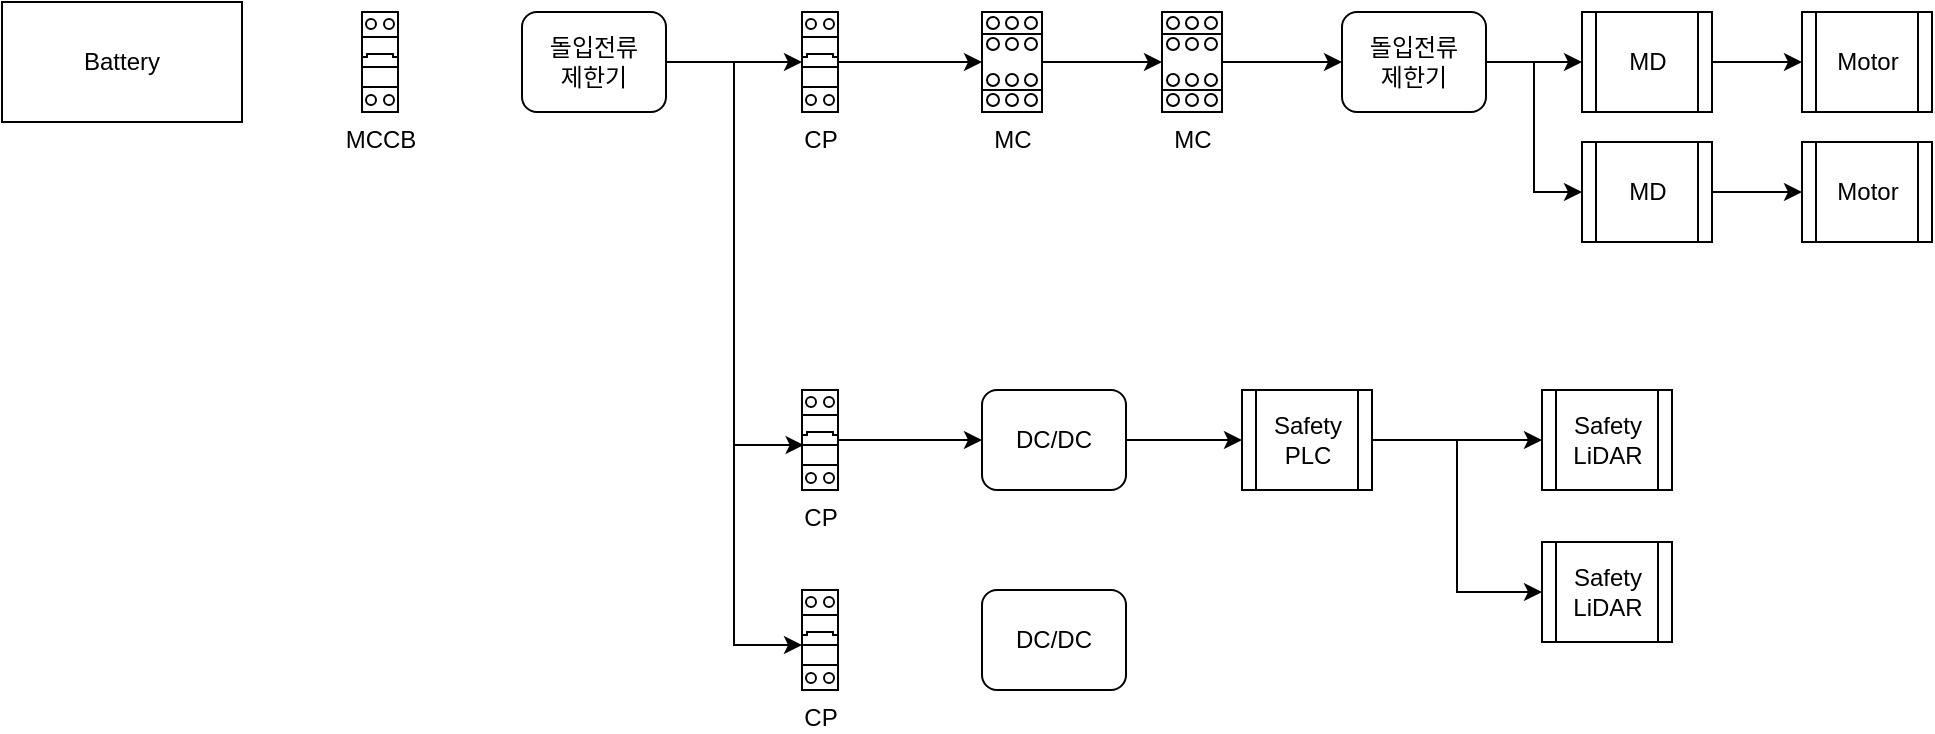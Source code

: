 <mxfile version="24.4.13" type="github">
  <diagram name="Page-1" id="099fd60b-425b-db50-ffb0-6b813814b670">
    <mxGraphModel dx="797" dy="433" grid="1" gridSize="10" guides="1" tooltips="1" connect="1" arrows="1" fold="1" page="1" pageScale="1" pageWidth="850" pageHeight="1100" background="none" math="0" shadow="0">
      <root>
        <mxCell id="0" />
        <mxCell id="1" parent="0" />
        <mxCell id="pMCfNqg7ZPAEMygRht30-1" value="Battery" style="rounded=0;whiteSpace=wrap;html=1;" vertex="1" parent="1">
          <mxGeometry x="30" y="70" width="120" height="60" as="geometry" />
        </mxCell>
        <mxCell id="pMCfNqg7ZPAEMygRht30-5" value="MCCB" style="verticalLabelPosition=bottom;dashed=0;shadow=0;html=1;align=center;verticalAlign=top;shape=mxgraph.cabinets.cb_2p;" vertex="1" parent="1">
          <mxGeometry x="210" y="75" width="18" height="50" as="geometry" />
        </mxCell>
        <mxCell id="pMCfNqg7ZPAEMygRht30-14" value="" style="edgeStyle=orthogonalEdgeStyle;rounded=0;orthogonalLoop=1;jettySize=auto;html=1;" edge="1" parent="1" source="pMCfNqg7ZPAEMygRht30-7" target="pMCfNqg7ZPAEMygRht30-8">
          <mxGeometry relative="1" as="geometry" />
        </mxCell>
        <mxCell id="pMCfNqg7ZPAEMygRht30-7" value="돌입전류&lt;div&gt;제한기&lt;/div&gt;" style="rounded=1;whiteSpace=wrap;html=1;" vertex="1" parent="1">
          <mxGeometry x="290" y="75" width="72" height="50" as="geometry" />
        </mxCell>
        <mxCell id="pMCfNqg7ZPAEMygRht30-24" value="" style="edgeStyle=orthogonalEdgeStyle;rounded=0;orthogonalLoop=1;jettySize=auto;html=1;" edge="1" parent="1" source="pMCfNqg7ZPAEMygRht30-8" target="pMCfNqg7ZPAEMygRht30-17">
          <mxGeometry relative="1" as="geometry" />
        </mxCell>
        <mxCell id="pMCfNqg7ZPAEMygRht30-8" value="CP" style="verticalLabelPosition=bottom;dashed=0;shadow=0;html=1;align=center;verticalAlign=top;shape=mxgraph.cabinets.cb_2p;" vertex="1" parent="1">
          <mxGeometry x="430" y="75" width="18" height="50" as="geometry" />
        </mxCell>
        <mxCell id="pMCfNqg7ZPAEMygRht30-35" value="" style="edgeStyle=orthogonalEdgeStyle;rounded=0;orthogonalLoop=1;jettySize=auto;html=1;" edge="1" parent="1" source="pMCfNqg7ZPAEMygRht30-9" target="pMCfNqg7ZPAEMygRht30-31">
          <mxGeometry relative="1" as="geometry" />
        </mxCell>
        <mxCell id="pMCfNqg7ZPAEMygRht30-9" value="DC/DC" style="rounded=1;whiteSpace=wrap;html=1;" vertex="1" parent="1">
          <mxGeometry x="520" y="264" width="72" height="50" as="geometry" />
        </mxCell>
        <mxCell id="pMCfNqg7ZPAEMygRht30-34" value="" style="edgeStyle=orthogonalEdgeStyle;rounded=0;orthogonalLoop=1;jettySize=auto;html=1;" edge="1" parent="1" source="pMCfNqg7ZPAEMygRht30-11" target="pMCfNqg7ZPAEMygRht30-9">
          <mxGeometry relative="1" as="geometry" />
        </mxCell>
        <mxCell id="pMCfNqg7ZPAEMygRht30-11" value="CP" style="verticalLabelPosition=bottom;dashed=0;shadow=0;html=1;align=center;verticalAlign=top;shape=mxgraph.cabinets.cb_2p;" vertex="1" parent="1">
          <mxGeometry x="430" y="264" width="18" height="50" as="geometry" />
        </mxCell>
        <mxCell id="pMCfNqg7ZPAEMygRht30-12" value="DC/DC" style="rounded=1;whiteSpace=wrap;html=1;" vertex="1" parent="1">
          <mxGeometry x="520" y="364" width="72" height="50" as="geometry" />
        </mxCell>
        <mxCell id="pMCfNqg7ZPAEMygRht30-13" value="CP" style="verticalLabelPosition=bottom;dashed=0;shadow=0;html=1;align=center;verticalAlign=top;shape=mxgraph.cabinets.cb_2p;" vertex="1" parent="1">
          <mxGeometry x="430" y="364" width="18" height="50" as="geometry" />
        </mxCell>
        <mxCell id="pMCfNqg7ZPAEMygRht30-15" style="edgeStyle=orthogonalEdgeStyle;rounded=0;orthogonalLoop=1;jettySize=auto;html=1;exitX=1;exitY=0.5;exitDx=0;exitDy=0;entryX=0.046;entryY=0.55;entryDx=0;entryDy=0;entryPerimeter=0;" edge="1" parent="1" source="pMCfNqg7ZPAEMygRht30-7" target="pMCfNqg7ZPAEMygRht30-11">
          <mxGeometry relative="1" as="geometry" />
        </mxCell>
        <mxCell id="pMCfNqg7ZPAEMygRht30-16" style="edgeStyle=orthogonalEdgeStyle;rounded=0;orthogonalLoop=1;jettySize=auto;html=1;exitX=1;exitY=0.5;exitDx=0;exitDy=0;entryX=0;entryY=0.55;entryDx=0;entryDy=0;entryPerimeter=0;" edge="1" parent="1" source="pMCfNqg7ZPAEMygRht30-7" target="pMCfNqg7ZPAEMygRht30-13">
          <mxGeometry relative="1" as="geometry" />
        </mxCell>
        <mxCell id="pMCfNqg7ZPAEMygRht30-25" value="" style="edgeStyle=orthogonalEdgeStyle;rounded=0;orthogonalLoop=1;jettySize=auto;html=1;" edge="1" parent="1" source="pMCfNqg7ZPAEMygRht30-17" target="pMCfNqg7ZPAEMygRht30-18">
          <mxGeometry relative="1" as="geometry" />
        </mxCell>
        <mxCell id="pMCfNqg7ZPAEMygRht30-17" value="MC" style="verticalLabelPosition=bottom;dashed=0;shadow=0;html=1;align=center;verticalAlign=top;shape=mxgraph.cabinets.contactor_32_125a;" vertex="1" parent="1">
          <mxGeometry x="520" y="75" width="30" height="50" as="geometry" />
        </mxCell>
        <mxCell id="pMCfNqg7ZPAEMygRht30-26" value="" style="edgeStyle=orthogonalEdgeStyle;rounded=0;orthogonalLoop=1;jettySize=auto;html=1;" edge="1" parent="1" source="pMCfNqg7ZPAEMygRht30-18" target="pMCfNqg7ZPAEMygRht30-19">
          <mxGeometry relative="1" as="geometry" />
        </mxCell>
        <mxCell id="pMCfNqg7ZPAEMygRht30-18" value="MC" style="verticalLabelPosition=bottom;dashed=0;shadow=0;html=1;align=center;verticalAlign=top;shape=mxgraph.cabinets.contactor_32_125a;" vertex="1" parent="1">
          <mxGeometry x="610" y="75" width="30" height="50" as="geometry" />
        </mxCell>
        <mxCell id="pMCfNqg7ZPAEMygRht30-27" value="" style="edgeStyle=orthogonalEdgeStyle;rounded=0;orthogonalLoop=1;jettySize=auto;html=1;" edge="1" parent="1" source="pMCfNqg7ZPAEMygRht30-19" target="pMCfNqg7ZPAEMygRht30-20">
          <mxGeometry relative="1" as="geometry" />
        </mxCell>
        <mxCell id="pMCfNqg7ZPAEMygRht30-30" style="edgeStyle=orthogonalEdgeStyle;rounded=0;orthogonalLoop=1;jettySize=auto;html=1;exitX=1;exitY=0.5;exitDx=0;exitDy=0;entryX=0;entryY=0.5;entryDx=0;entryDy=0;" edge="1" parent="1" source="pMCfNqg7ZPAEMygRht30-19" target="pMCfNqg7ZPAEMygRht30-22">
          <mxGeometry relative="1" as="geometry" />
        </mxCell>
        <mxCell id="pMCfNqg7ZPAEMygRht30-19" value="돌입전류&lt;div&gt;제한기&lt;/div&gt;" style="rounded=1;whiteSpace=wrap;html=1;" vertex="1" parent="1">
          <mxGeometry x="700" y="75" width="72" height="50" as="geometry" />
        </mxCell>
        <mxCell id="pMCfNqg7ZPAEMygRht30-28" value="" style="edgeStyle=orthogonalEdgeStyle;rounded=0;orthogonalLoop=1;jettySize=auto;html=1;" edge="1" parent="1" source="pMCfNqg7ZPAEMygRht30-20" target="pMCfNqg7ZPAEMygRht30-21">
          <mxGeometry relative="1" as="geometry" />
        </mxCell>
        <mxCell id="pMCfNqg7ZPAEMygRht30-20" value="MD" style="shape=process;whiteSpace=wrap;html=1;backgroundOutline=1;" vertex="1" parent="1">
          <mxGeometry x="820" y="75" width="65" height="50" as="geometry" />
        </mxCell>
        <mxCell id="pMCfNqg7ZPAEMygRht30-21" value="Motor" style="shape=process;whiteSpace=wrap;html=1;backgroundOutline=1;" vertex="1" parent="1">
          <mxGeometry x="930" y="75" width="65" height="50" as="geometry" />
        </mxCell>
        <mxCell id="pMCfNqg7ZPAEMygRht30-29" value="" style="edgeStyle=orthogonalEdgeStyle;rounded=0;orthogonalLoop=1;jettySize=auto;html=1;" edge="1" parent="1" source="pMCfNqg7ZPAEMygRht30-22" target="pMCfNqg7ZPAEMygRht30-23">
          <mxGeometry relative="1" as="geometry" />
        </mxCell>
        <mxCell id="pMCfNqg7ZPAEMygRht30-22" value="MD" style="shape=process;whiteSpace=wrap;html=1;backgroundOutline=1;" vertex="1" parent="1">
          <mxGeometry x="820" y="140" width="65" height="50" as="geometry" />
        </mxCell>
        <mxCell id="pMCfNqg7ZPAEMygRht30-23" value="Motor" style="shape=process;whiteSpace=wrap;html=1;backgroundOutline=1;" vertex="1" parent="1">
          <mxGeometry x="930" y="140" width="65" height="50" as="geometry" />
        </mxCell>
        <mxCell id="pMCfNqg7ZPAEMygRht30-36" value="" style="edgeStyle=orthogonalEdgeStyle;rounded=0;orthogonalLoop=1;jettySize=auto;html=1;" edge="1" parent="1" source="pMCfNqg7ZPAEMygRht30-31" target="pMCfNqg7ZPAEMygRht30-32">
          <mxGeometry relative="1" as="geometry" />
        </mxCell>
        <mxCell id="pMCfNqg7ZPAEMygRht30-37" style="edgeStyle=orthogonalEdgeStyle;rounded=0;orthogonalLoop=1;jettySize=auto;html=1;exitX=1;exitY=0.5;exitDx=0;exitDy=0;entryX=0;entryY=0.5;entryDx=0;entryDy=0;" edge="1" parent="1" source="pMCfNqg7ZPAEMygRht30-31" target="pMCfNqg7ZPAEMygRht30-33">
          <mxGeometry relative="1" as="geometry" />
        </mxCell>
        <mxCell id="pMCfNqg7ZPAEMygRht30-31" value="Safety&lt;br&gt;PLC" style="shape=process;whiteSpace=wrap;html=1;backgroundOutline=1;" vertex="1" parent="1">
          <mxGeometry x="650" y="264" width="65" height="50" as="geometry" />
        </mxCell>
        <mxCell id="pMCfNqg7ZPAEMygRht30-32" value="Safety&lt;br&gt;LiDAR" style="shape=process;whiteSpace=wrap;html=1;backgroundOutline=1;" vertex="1" parent="1">
          <mxGeometry x="800" y="264" width="65" height="50" as="geometry" />
        </mxCell>
        <mxCell id="pMCfNqg7ZPAEMygRht30-33" value="Safety&lt;br&gt;LiDAR" style="shape=process;whiteSpace=wrap;html=1;backgroundOutline=1;" vertex="1" parent="1">
          <mxGeometry x="800" y="340" width="65" height="50" as="geometry" />
        </mxCell>
      </root>
    </mxGraphModel>
  </diagram>
</mxfile>
